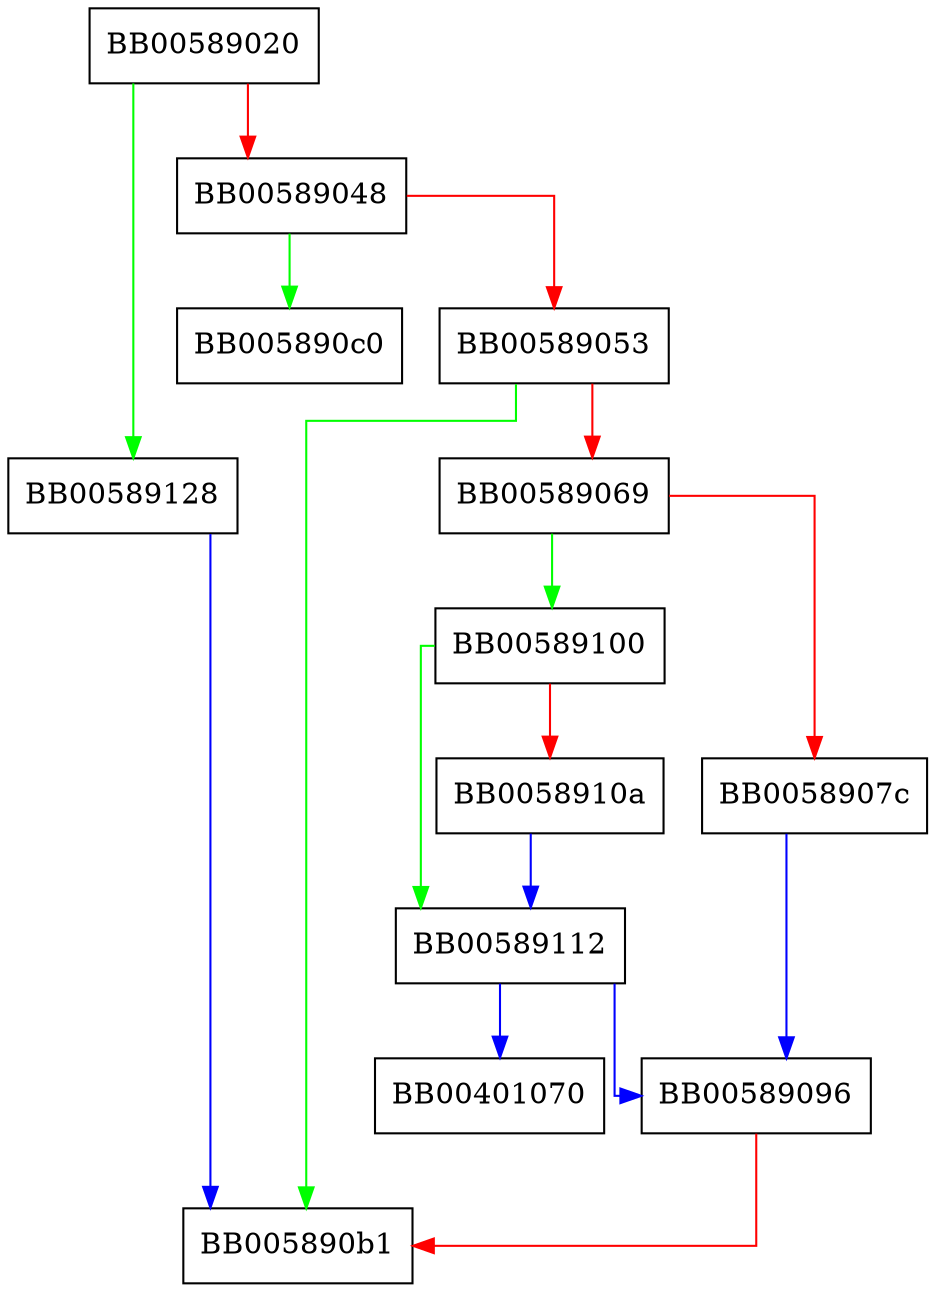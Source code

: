 digraph ECDH_compute_key {
  node [shape="box"];
  graph [splines=ortho];
  BB00589020 -> BB00589128 [color="green"];
  BB00589020 -> BB00589048 [color="red"];
  BB00589048 -> BB005890c0 [color="green"];
  BB00589048 -> BB00589053 [color="red"];
  BB00589053 -> BB005890b1 [color="green"];
  BB00589053 -> BB00589069 [color="red"];
  BB00589069 -> BB00589100 [color="green"];
  BB00589069 -> BB0058907c [color="red"];
  BB0058907c -> BB00589096 [color="blue"];
  BB00589096 -> BB005890b1 [color="red"];
  BB00589100 -> BB00589112 [color="green"];
  BB00589100 -> BB0058910a [color="red"];
  BB0058910a -> BB00589112 [color="blue"];
  BB00589112 -> BB00401070 [color="blue"];
  BB00589112 -> BB00589096 [color="blue"];
  BB00589128 -> BB005890b1 [color="blue"];
}